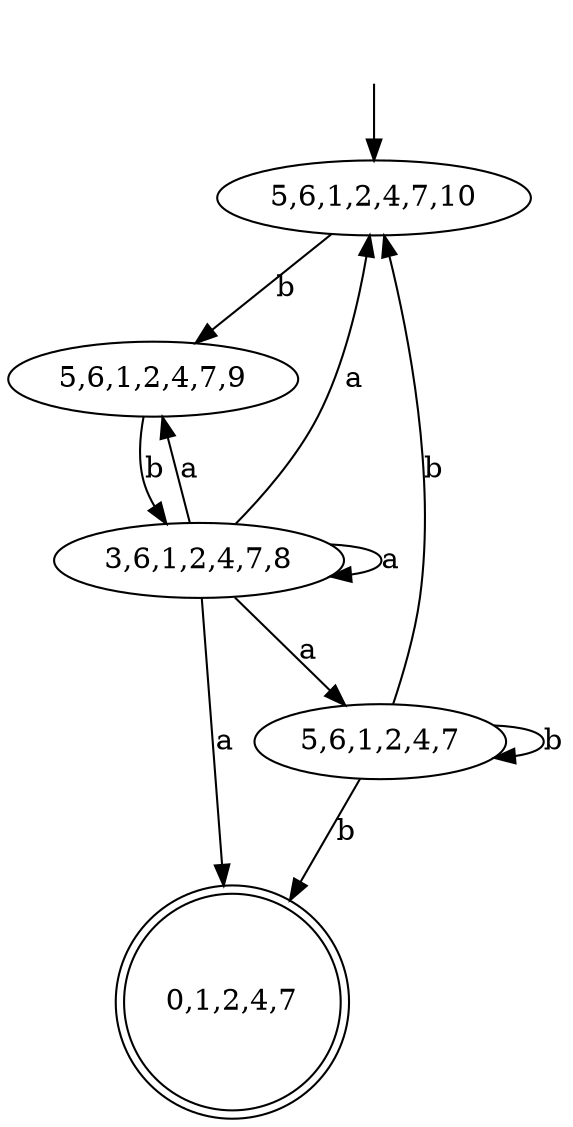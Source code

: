 digraph {
 "" [shape=none]
 "0,1,2,4,7"  [shape=doublecircle]

"" -> "5,6,1,2,4,7,10"
"3,6,1,2,4,7,8" -> "0,1,2,4,7"[label="a", weight="a"];
"3,6,1,2,4,7,8" -> "3,6,1,2,4,7,8"[label="a", weight="a"];
"3,6,1,2,4,7,8" -> "5,6,1,2,4,7"[label="a", weight="a"];
"3,6,1,2,4,7,8" -> "5,6,1,2,4,7,10"[label="a", weight="a"];
"3,6,1,2,4,7,8" -> "5,6,1,2,4,7,9"[label="a", weight="a"];
"5,6,1,2,4,7" -> "0,1,2,4,7"[label="b", weight="b"];
"5,6,1,2,4,7" -> "5,6,1,2,4,7"[label="b", weight="b"];
"5,6,1,2,4,7" -> "5,6,1,2,4,7,10"[label="b", weight="b"];
"5,6,1,2,4,7,10" -> "5,6,1,2,4,7,9"[label="b", weight="b"];
"5,6,1,2,4,7,9" -> "3,6,1,2,4,7,8"[label="b", weight="b"];
}
